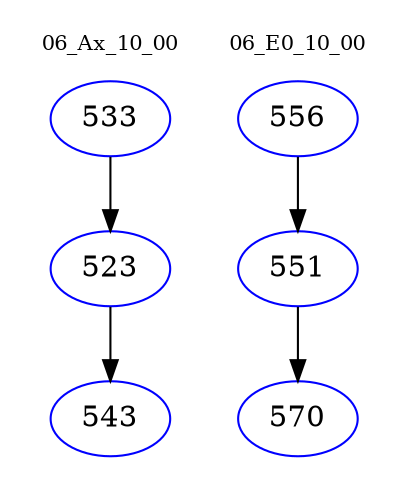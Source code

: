 digraph{
subgraph cluster_0 {
color = white
label = "06_Ax_10_00";
fontsize=10;
T0_533 [label="533", color="blue"]
T0_533 -> T0_523 [color="black"]
T0_523 [label="523", color="blue"]
T0_523 -> T0_543 [color="black"]
T0_543 [label="543", color="blue"]
}
subgraph cluster_1 {
color = white
label = "06_E0_10_00";
fontsize=10;
T1_556 [label="556", color="blue"]
T1_556 -> T1_551 [color="black"]
T1_551 [label="551", color="blue"]
T1_551 -> T1_570 [color="black"]
T1_570 [label="570", color="blue"]
}
}
